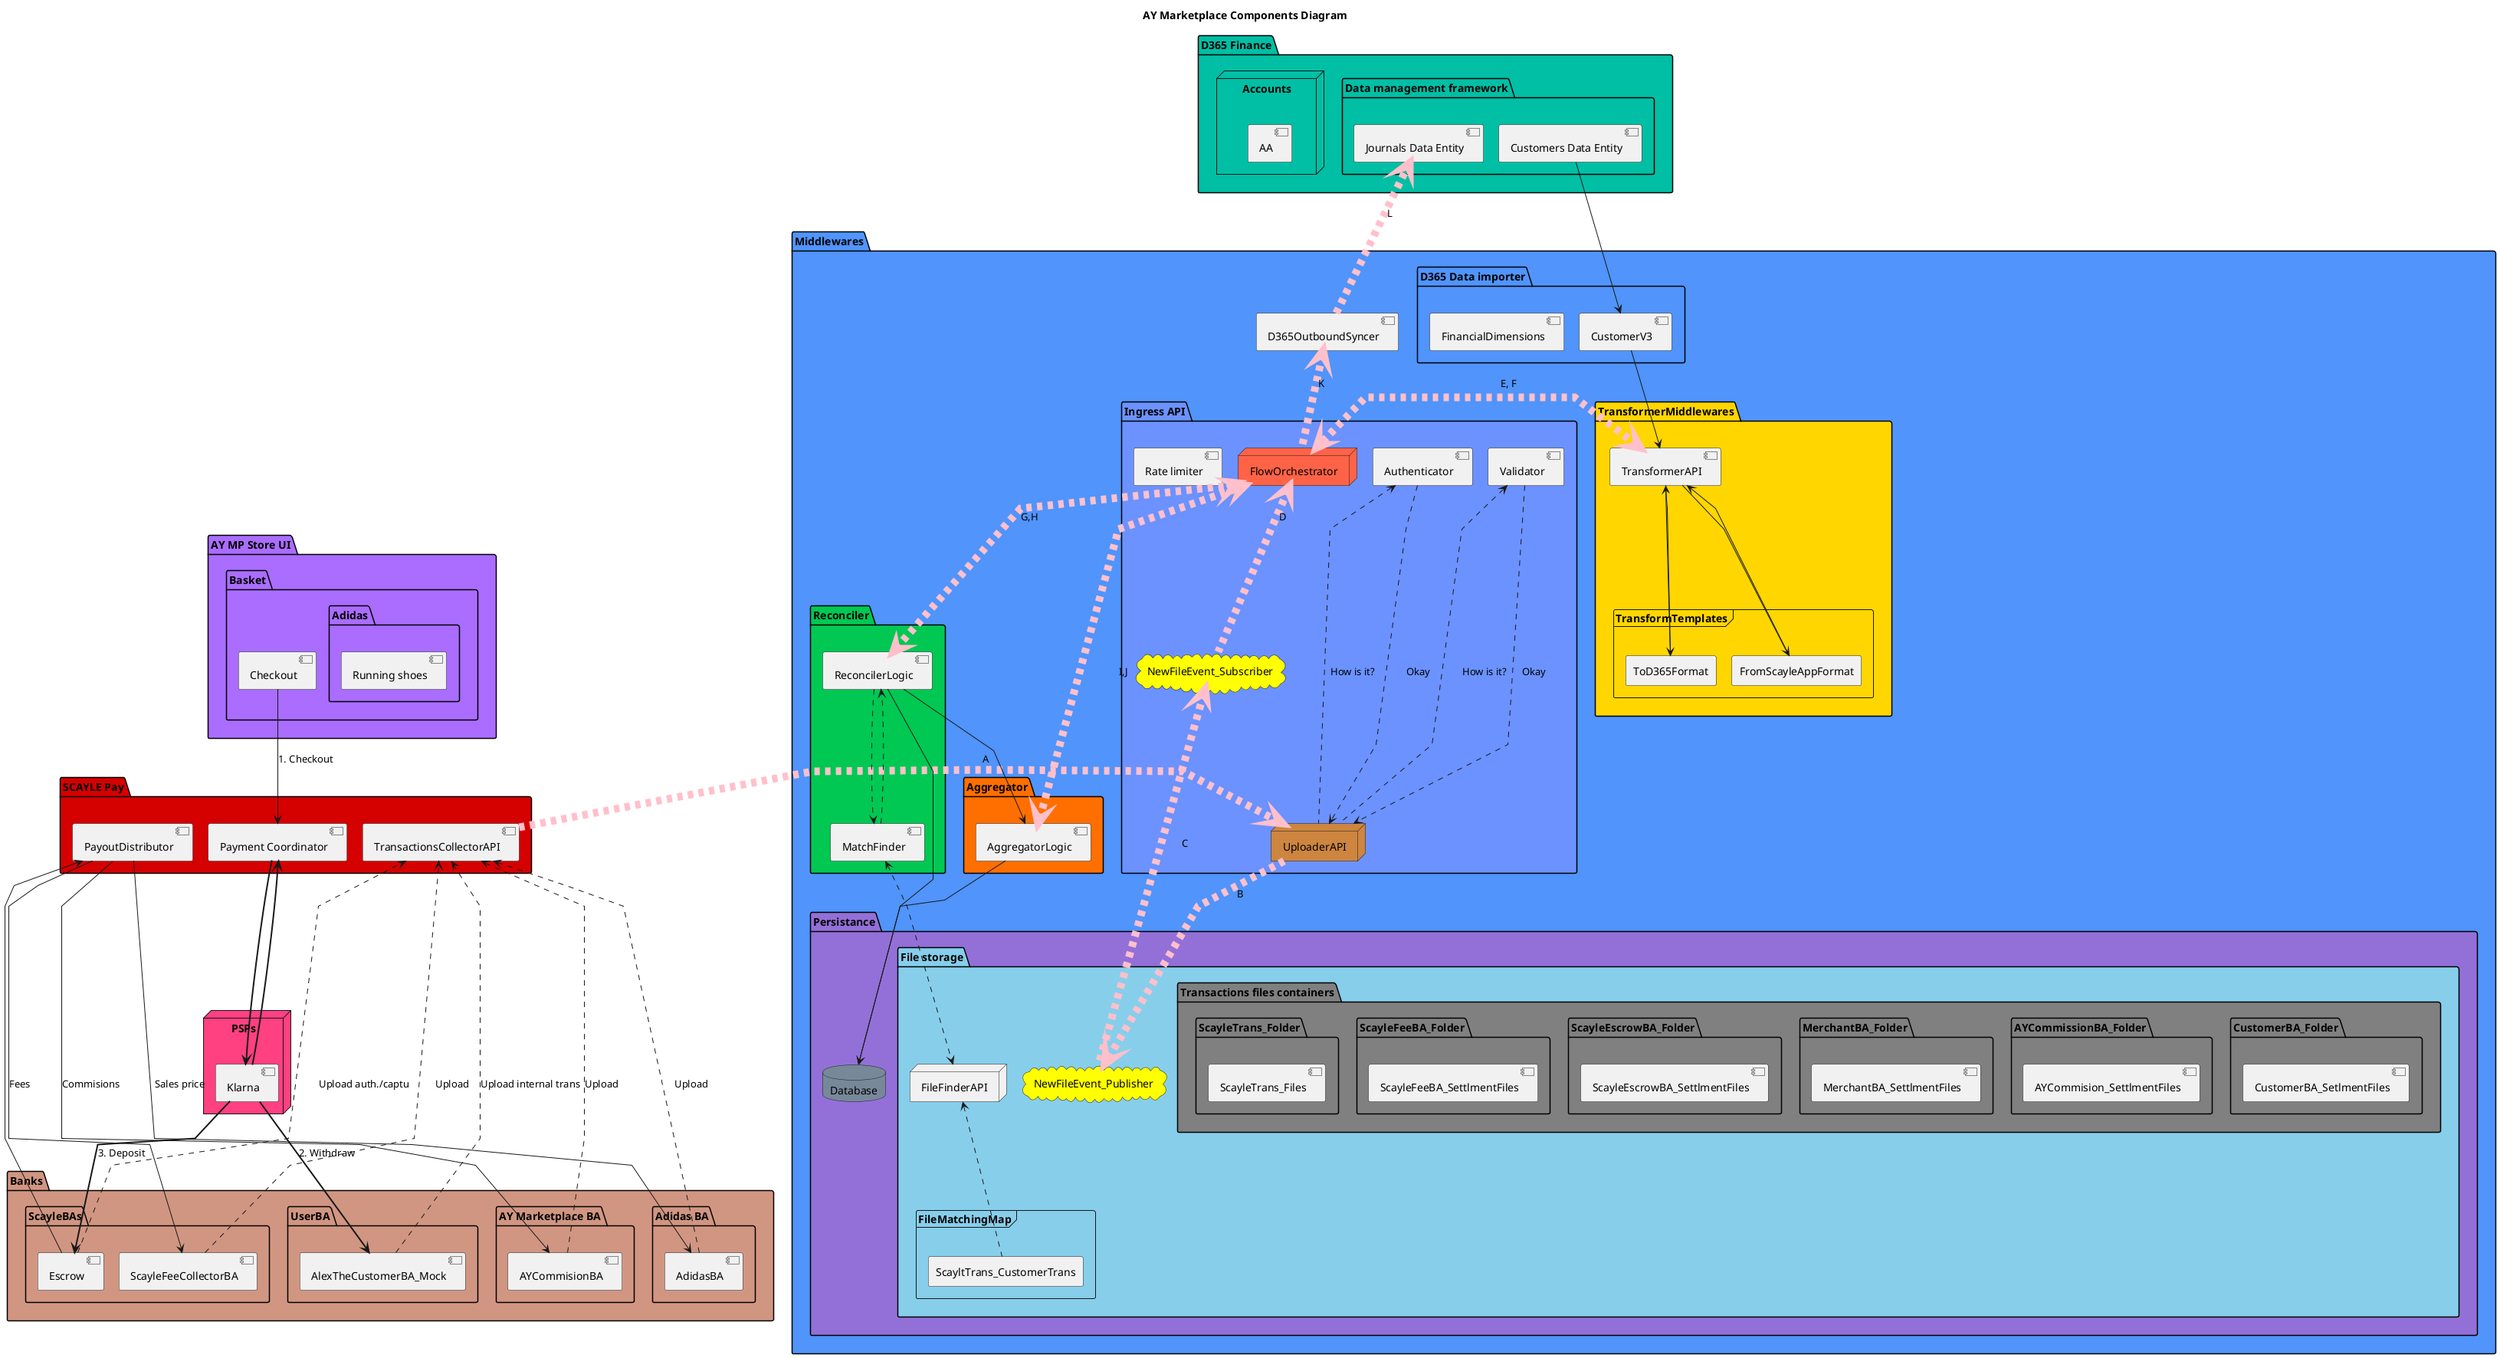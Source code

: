 @startuml
title AY Marketplace Components Diagram
'skinparam linetype ortho
skinparam linetype polyline
skinparam nodesep 20
'-------------------------------------------------
'-----------   Definations  ----------------------
'-------------------------------------------------

package "AY MP Store UI" #AA6DFF{
    package "Basket" {
        package "Adidas" {
            [Running shoes]
        }
        [Checkout]
    }
}

package "SCAYLE Pay" #D50000{
    [Payment Coordinator]
    [PayoutDistributor]
    [TransactionsCollectorAPI]
}
node "PSPs" #FF4081{
        [Klarna]
}

package "Middlewares" #5094FC{
    package "Ingress API" #6B92FF{
        
        node FlowOrchestrator #Tomato
        node "UploaderAPI" #Peru
        cloud NewFileEvent_Subscriber #Yellow
        [Authenticator]
        [Rate limiter]
        [Validator] 
    }
    package "D365 Data importer" {
        [CustomerV3]
        [FinancialDimensions]
    }
    package "Reconciler" #00C853 {
        [ReconcilerLogic]
        [MatchFinder]
    }
    package "Aggregator" #FF6F00 {
        [AggregatorLogic]
    }
    package "TransformerMiddlewares" #FFD600{
        [TransformerAPI]
        frame "TransformTemplates" {
            rectangle FromScayleAppFormat
            rectangle ToD365Format
        }
    }

    [D365OutboundSyncer]
    package "Persistance" #MediumPurple{
        package "File storage" #SkyBlue {
            node "FileFinderAPI"
            frame "FileMatchingMap" {
                rectangle "ScayltTrans_CustomerTrans"
            }
            package "Transactions files containers" #Gray{
                folder CustomerBA_Folder {
                    [CustomerBA_SetlmentFiles]

                }
                folder AYCommissionBA_Folder {
                    [AYCommision_SettlmentFiles]
                }
                folder MerchantBA_Folder {
                    [MerchantBA_SettlmentFiles]
                }
                folder ScayleEscrowBA_Folder {
                    [ScayleEscrowBA_SettlmentFiles]
                }
                folder ScayleFeeBA_Folder {
                    [ScayleFeeBA_SettlmentFiles]
                }
                folder ScayleTrans_Folder {
                    [ScayleTrans_Files]
                }
            }
            cloud NewFileEvent_Publisher #Yellow
        }
        database "Database" #LightSlateGray
    }
}

package "Banks" #D19682{
    package "UserBA" {
        [AlexTheCustomerBA_Mock]
    }
    package "ScayleBAs" {
        [Escrow]
        [ScayleFeeCollectorBA]
    }
    package "AY Marketplace BA" {
        [AYCommisionBA]
    }
    package "Adidas BA" {
        [AdidasBA]
    }
}
package "D365 Finance" #00BFA5{
    package "Data management framework" {
        [Journals Data Entity]
        [Customers Data Entity]
    }
    
    node "Accounts" {
        [AA]
    }
}

'-------------------------------------------------
'-----------   Relations  ------------------------
'-------------------------------------------------
'Syncing D365 with middlewares
[Customers Data Entity] -down-> [CustomerV3]

'User checking out
[Checkout] --> [Payment Coordinator]: 1. Checkout

'Payment coordination
[Payment Coordinator] -[bold]down--> [Klarna]
[Klarna] -[bold]--> [AlexTheCustomerBA_Mock]: 2. Withdraw
[Escrow] .d.> [TransactionsCollectorAPI]: Upload auth./captu
[Klarna] -[bold]up--> [Payment Coordinator]
[AlexTheCustomerBA_Mock] .d.> [TransactionsCollectorAPI]: Upload internal trans
[Klarna] -[bold]down-> [Escrow]: 3. Deposit

'Upload files to middleware
[TransactionsCollectorAPI] -[#pink,dashed,thickness=10]r-> [UploaderAPI]: A

'Trigger business engine
[UploaderAPI] -[#pink,dashed,thickness=10]-> [NewFileEvent_Publisher]: B
[NewFileEvent_Publisher] -[#pink,dashed,thickness=10]u-> [NewFileEvent_Subscriber]: C
[NewFileEvent_Subscriber] -[#pink,dashed,thickness=10]u-> [FlowOrchestrator]: D
[FlowOrchestrator] <-[#pink,dashed,thickness=10]l-> [TransformerAPI]: E, F
[FlowOrchestrator] <-[#pink,dashed,thickness=10]-> [ReconcilerLogic]: G,H
[FlowOrchestrator] <-[#pink,dashed,thickness=10]u-> [AggregatorLogic]: I,J
[FlowOrchestrator] -[#pink,dashed,thickness=10]u-> [D365OutboundSyncer]: K

'Business engine of middleware
[UploaderAPI] .u..> [Validator]: How is it?
[Validator] ...> [UploaderAPI]: Okay
[UploaderAPI] .u..> [Authenticator]: How is it?
[Authenticator] ...> [UploaderAPI]: Okay
[ReconcilerLogic] ..> [MatchFinder]
[MatchFinder] ..> [ReconcilerLogic]
[MatchFinder] <..> [FileFinderAPI]
[ReconcilerLogic] --> [Database]
[ReconcilerLogic] --> [AggregatorLogic]
[AggregatorLogic] -u-> [Database]
[CustomerV3] --> [TransformerAPI]
[TransformerAPI] --> [ToD365Format]
[ToD365Format] --> [TransformerAPI]
[TransformerAPI] --> [FromScayleAppFormat]
[FromScayleAppFormat] --> [TransformerAPI]
[FileFinderAPI] <.d. [ScayltTrans_CustomerTrans]

'Distribution of money --> Paying out
[Escrow] -u--> [PayoutDistributor]
[PayoutDistributor] ---> [ScayleFeeCollectorBA]: Fees
[ScayleFeeCollectorBA] .d.> [TransactionsCollectorAPI]: Upload
[PayoutDistributor] ---> [AYCommisionBA]: Commisions
[AYCommisionBA] .d.> [TransactionsCollectorAPI]: Upload
[PayoutDistributor] ---> [AdidasBA]: Sales price
[AdidasBA] .d.> [TransactionsCollectorAPI]: Upload

'Middleware sending out the result to D365 FinOps
[D365OutboundSyncer] -[#pink,dashed,thickness=10]r-> [Journals Data Entity]: L

@enduml
